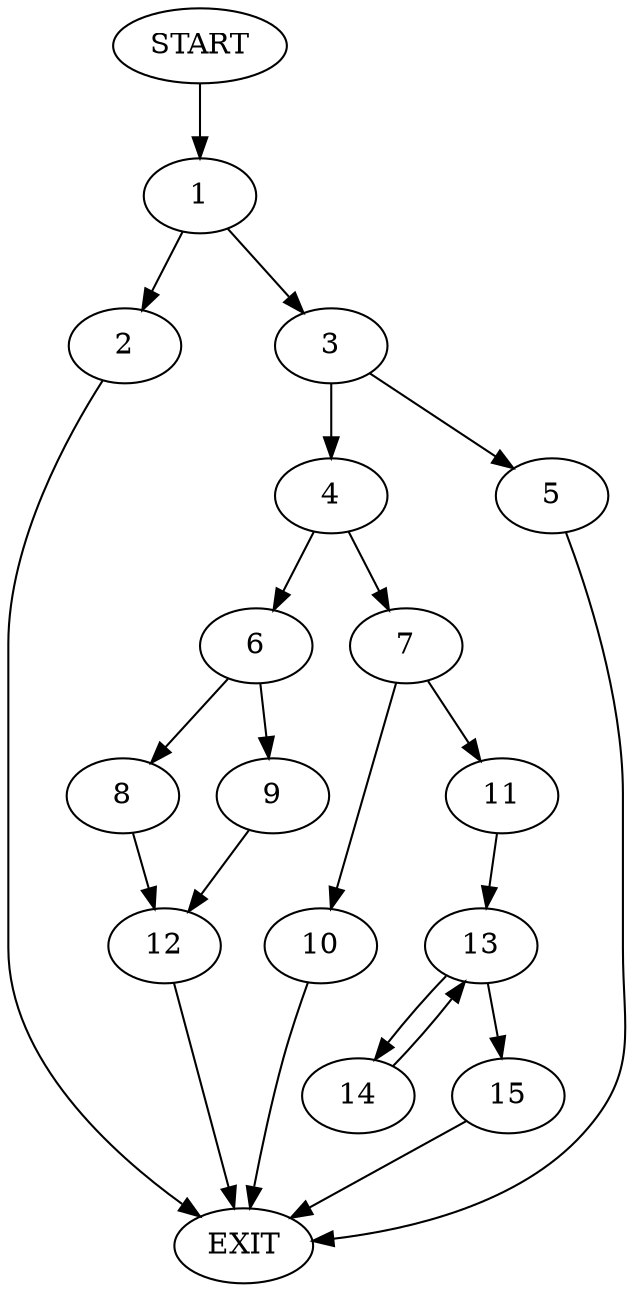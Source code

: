 digraph {
0 [label="START"]
16 [label="EXIT"]
0 -> 1
1 -> 2
1 -> 3
3 -> 4
3 -> 5
2 -> 16
5 -> 16
4 -> 6
4 -> 7
6 -> 8
6 -> 9
7 -> 10
7 -> 11
8 -> 12
9 -> 12
12 -> 16
10 -> 16
11 -> 13
13 -> 14
13 -> 15
15 -> 16
14 -> 13
}
